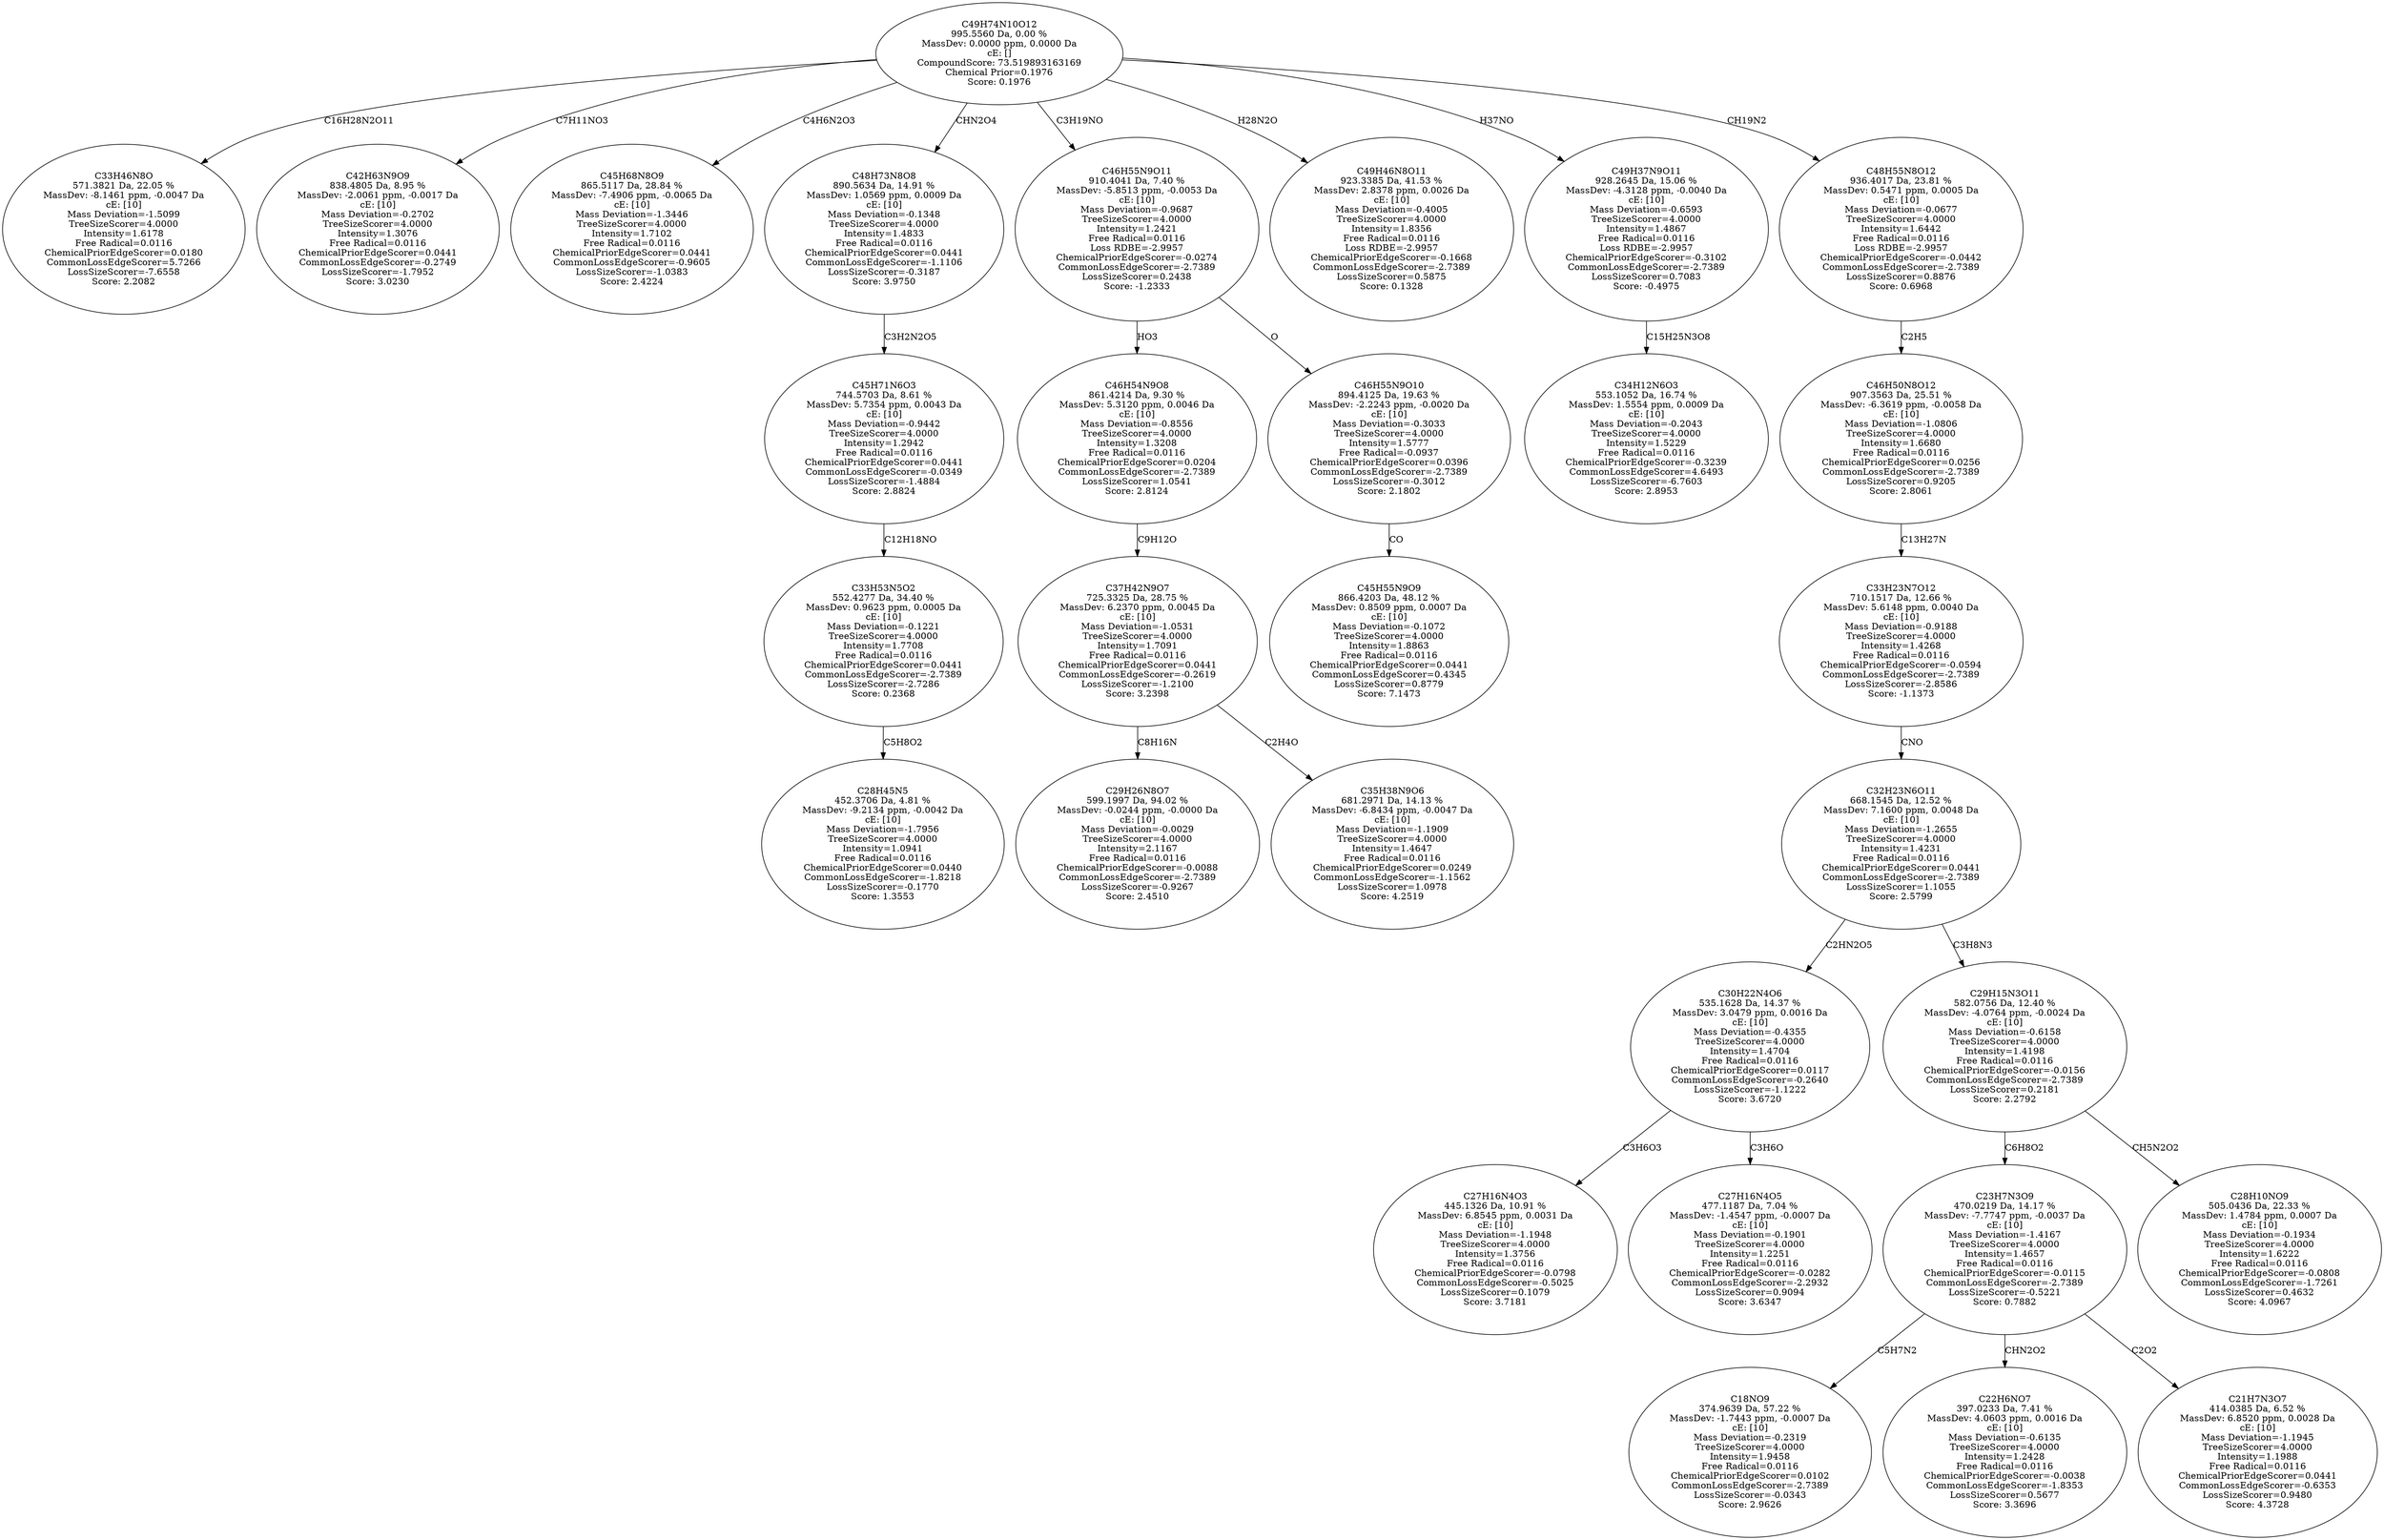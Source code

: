 strict digraph {
v1 [label="C33H46N8O\n571.3821 Da, 22.05 %\nMassDev: -8.1461 ppm, -0.0047 Da\ncE: [10]\nMass Deviation=-1.5099\nTreeSizeScorer=4.0000\nIntensity=1.6178\nFree Radical=0.0116\nChemicalPriorEdgeScorer=0.0180\nCommonLossEdgeScorer=5.7266\nLossSizeScorer=-7.6558\nScore: 2.2082"];
v2 [label="C42H63N9O9\n838.4805 Da, 8.95 %\nMassDev: -2.0061 ppm, -0.0017 Da\ncE: [10]\nMass Deviation=-0.2702\nTreeSizeScorer=4.0000\nIntensity=1.3076\nFree Radical=0.0116\nChemicalPriorEdgeScorer=0.0441\nCommonLossEdgeScorer=-0.2749\nLossSizeScorer=-1.7952\nScore: 3.0230"];
v3 [label="C45H68N8O9\n865.5117 Da, 28.84 %\nMassDev: -7.4906 ppm, -0.0065 Da\ncE: [10]\nMass Deviation=-1.3446\nTreeSizeScorer=4.0000\nIntensity=1.7102\nFree Radical=0.0116\nChemicalPriorEdgeScorer=0.0441\nCommonLossEdgeScorer=-0.9605\nLossSizeScorer=-1.0383\nScore: 2.4224"];
v4 [label="C28H45N5\n452.3706 Da, 4.81 %\nMassDev: -9.2134 ppm, -0.0042 Da\ncE: [10]\nMass Deviation=-1.7956\nTreeSizeScorer=4.0000\nIntensity=1.0941\nFree Radical=0.0116\nChemicalPriorEdgeScorer=0.0440\nCommonLossEdgeScorer=-1.8218\nLossSizeScorer=-0.1770\nScore: 1.3553"];
v5 [label="C33H53N5O2\n552.4277 Da, 34.40 %\nMassDev: 0.9623 ppm, 0.0005 Da\ncE: [10]\nMass Deviation=-0.1221\nTreeSizeScorer=4.0000\nIntensity=1.7708\nFree Radical=0.0116\nChemicalPriorEdgeScorer=0.0441\nCommonLossEdgeScorer=-2.7389\nLossSizeScorer=-2.7286\nScore: 0.2368"];
v6 [label="C45H71N6O3\n744.5703 Da, 8.61 %\nMassDev: 5.7354 ppm, 0.0043 Da\ncE: [10]\nMass Deviation=-0.9442\nTreeSizeScorer=4.0000\nIntensity=1.2942\nFree Radical=0.0116\nChemicalPriorEdgeScorer=0.0441\nCommonLossEdgeScorer=-0.0349\nLossSizeScorer=-1.4884\nScore: 2.8824"];
v7 [label="C48H73N8O8\n890.5634 Da, 14.91 %\nMassDev: 1.0569 ppm, 0.0009 Da\ncE: [10]\nMass Deviation=-0.1348\nTreeSizeScorer=4.0000\nIntensity=1.4833\nFree Radical=0.0116\nChemicalPriorEdgeScorer=0.0441\nCommonLossEdgeScorer=-1.1106\nLossSizeScorer=-0.3187\nScore: 3.9750"];
v8 [label="C29H26N8O7\n599.1997 Da, 94.02 %\nMassDev: -0.0244 ppm, -0.0000 Da\ncE: [10]\nMass Deviation=-0.0029\nTreeSizeScorer=4.0000\nIntensity=2.1167\nFree Radical=0.0116\nChemicalPriorEdgeScorer=-0.0088\nCommonLossEdgeScorer=-2.7389\nLossSizeScorer=-0.9267\nScore: 2.4510"];
v9 [label="C35H38N9O6\n681.2971 Da, 14.13 %\nMassDev: -6.8434 ppm, -0.0047 Da\ncE: [10]\nMass Deviation=-1.1909\nTreeSizeScorer=4.0000\nIntensity=1.4647\nFree Radical=0.0116\nChemicalPriorEdgeScorer=0.0249\nCommonLossEdgeScorer=-1.1562\nLossSizeScorer=1.0978\nScore: 4.2519"];
v10 [label="C37H42N9O7\n725.3325 Da, 28.75 %\nMassDev: 6.2370 ppm, 0.0045 Da\ncE: [10]\nMass Deviation=-1.0531\nTreeSizeScorer=4.0000\nIntensity=1.7091\nFree Radical=0.0116\nChemicalPriorEdgeScorer=0.0441\nCommonLossEdgeScorer=-0.2619\nLossSizeScorer=-1.2100\nScore: 3.2398"];
v11 [label="C46H54N9O8\n861.4214 Da, 9.30 %\nMassDev: 5.3120 ppm, 0.0046 Da\ncE: [10]\nMass Deviation=-0.8556\nTreeSizeScorer=4.0000\nIntensity=1.3208\nFree Radical=0.0116\nChemicalPriorEdgeScorer=0.0204\nCommonLossEdgeScorer=-2.7389\nLossSizeScorer=1.0541\nScore: 2.8124"];
v12 [label="C45H55N9O9\n866.4203 Da, 48.12 %\nMassDev: 0.8509 ppm, 0.0007 Da\ncE: [10]\nMass Deviation=-0.1072\nTreeSizeScorer=4.0000\nIntensity=1.8863\nFree Radical=0.0116\nChemicalPriorEdgeScorer=0.0441\nCommonLossEdgeScorer=0.4345\nLossSizeScorer=0.8779\nScore: 7.1473"];
v13 [label="C46H55N9O10\n894.4125 Da, 19.63 %\nMassDev: -2.2243 ppm, -0.0020 Da\ncE: [10]\nMass Deviation=-0.3033\nTreeSizeScorer=4.0000\nIntensity=1.5777\nFree Radical=-0.0937\nChemicalPriorEdgeScorer=0.0396\nCommonLossEdgeScorer=-2.7389\nLossSizeScorer=-0.3012\nScore: 2.1802"];
v14 [label="C46H55N9O11\n910.4041 Da, 7.40 %\nMassDev: -5.8513 ppm, -0.0053 Da\ncE: [10]\nMass Deviation=-0.9687\nTreeSizeScorer=4.0000\nIntensity=1.2421\nFree Radical=0.0116\nLoss RDBE=-2.9957\nChemicalPriorEdgeScorer=-0.0274\nCommonLossEdgeScorer=-2.7389\nLossSizeScorer=0.2438\nScore: -1.2333"];
v15 [label="C49H46N8O11\n923.3385 Da, 41.53 %\nMassDev: 2.8378 ppm, 0.0026 Da\ncE: [10]\nMass Deviation=-0.4005\nTreeSizeScorer=4.0000\nIntensity=1.8356\nFree Radical=0.0116\nLoss RDBE=-2.9957\nChemicalPriorEdgeScorer=-0.1668\nCommonLossEdgeScorer=-2.7389\nLossSizeScorer=0.5875\nScore: 0.1328"];
v16 [label="C34H12N6O3\n553.1052 Da, 16.74 %\nMassDev: 1.5554 ppm, 0.0009 Da\ncE: [10]\nMass Deviation=-0.2043\nTreeSizeScorer=4.0000\nIntensity=1.5229\nFree Radical=0.0116\nChemicalPriorEdgeScorer=-0.3239\nCommonLossEdgeScorer=4.6493\nLossSizeScorer=-6.7603\nScore: 2.8953"];
v17 [label="C49H37N9O11\n928.2645 Da, 15.06 %\nMassDev: -4.3128 ppm, -0.0040 Da\ncE: [10]\nMass Deviation=-0.6593\nTreeSizeScorer=4.0000\nIntensity=1.4867\nFree Radical=0.0116\nLoss RDBE=-2.9957\nChemicalPriorEdgeScorer=-0.3102\nCommonLossEdgeScorer=-2.7389\nLossSizeScorer=0.7083\nScore: -0.4975"];
v18 [label="C27H16N4O3\n445.1326 Da, 10.91 %\nMassDev: 6.8545 ppm, 0.0031 Da\ncE: [10]\nMass Deviation=-1.1948\nTreeSizeScorer=4.0000\nIntensity=1.3756\nFree Radical=0.0116\nChemicalPriorEdgeScorer=-0.0798\nCommonLossEdgeScorer=-0.5025\nLossSizeScorer=0.1079\nScore: 3.7181"];
v19 [label="C27H16N4O5\n477.1187 Da, 7.04 %\nMassDev: -1.4547 ppm, -0.0007 Da\ncE: [10]\nMass Deviation=-0.1901\nTreeSizeScorer=4.0000\nIntensity=1.2251\nFree Radical=0.0116\nChemicalPriorEdgeScorer=-0.0282\nCommonLossEdgeScorer=-2.2932\nLossSizeScorer=0.9094\nScore: 3.6347"];
v20 [label="C30H22N4O6\n535.1628 Da, 14.37 %\nMassDev: 3.0479 ppm, 0.0016 Da\ncE: [10]\nMass Deviation=-0.4355\nTreeSizeScorer=4.0000\nIntensity=1.4704\nFree Radical=0.0116\nChemicalPriorEdgeScorer=0.0117\nCommonLossEdgeScorer=-0.2640\nLossSizeScorer=-1.1222\nScore: 3.6720"];
v21 [label="C18NO9\n374.9639 Da, 57.22 %\nMassDev: -1.7443 ppm, -0.0007 Da\ncE: [10]\nMass Deviation=-0.2319\nTreeSizeScorer=4.0000\nIntensity=1.9458\nFree Radical=0.0116\nChemicalPriorEdgeScorer=0.0102\nCommonLossEdgeScorer=-2.7389\nLossSizeScorer=-0.0343\nScore: 2.9626"];
v22 [label="C22H6NO7\n397.0233 Da, 7.41 %\nMassDev: 4.0603 ppm, 0.0016 Da\ncE: [10]\nMass Deviation=-0.6135\nTreeSizeScorer=4.0000\nIntensity=1.2428\nFree Radical=0.0116\nChemicalPriorEdgeScorer=-0.0038\nCommonLossEdgeScorer=-1.8353\nLossSizeScorer=0.5677\nScore: 3.3696"];
v23 [label="C21H7N3O7\n414.0385 Da, 6.52 %\nMassDev: 6.8520 ppm, 0.0028 Da\ncE: [10]\nMass Deviation=-1.1945\nTreeSizeScorer=4.0000\nIntensity=1.1988\nFree Radical=0.0116\nChemicalPriorEdgeScorer=0.0441\nCommonLossEdgeScorer=-0.6353\nLossSizeScorer=0.9480\nScore: 4.3728"];
v24 [label="C23H7N3O9\n470.0219 Da, 14.17 %\nMassDev: -7.7747 ppm, -0.0037 Da\ncE: [10]\nMass Deviation=-1.4167\nTreeSizeScorer=4.0000\nIntensity=1.4657\nFree Radical=0.0116\nChemicalPriorEdgeScorer=-0.0115\nCommonLossEdgeScorer=-2.7389\nLossSizeScorer=-0.5221\nScore: 0.7882"];
v25 [label="C28H10NO9\n505.0436 Da, 22.33 %\nMassDev: 1.4784 ppm, 0.0007 Da\ncE: [10]\nMass Deviation=-0.1934\nTreeSizeScorer=4.0000\nIntensity=1.6222\nFree Radical=0.0116\nChemicalPriorEdgeScorer=-0.0808\nCommonLossEdgeScorer=-1.7261\nLossSizeScorer=0.4632\nScore: 4.0967"];
v26 [label="C29H15N3O11\n582.0756 Da, 12.40 %\nMassDev: -4.0764 ppm, -0.0024 Da\ncE: [10]\nMass Deviation=-0.6158\nTreeSizeScorer=4.0000\nIntensity=1.4198\nFree Radical=0.0116\nChemicalPriorEdgeScorer=-0.0156\nCommonLossEdgeScorer=-2.7389\nLossSizeScorer=0.2181\nScore: 2.2792"];
v27 [label="C32H23N6O11\n668.1545 Da, 12.52 %\nMassDev: 7.1600 ppm, 0.0048 Da\ncE: [10]\nMass Deviation=-1.2655\nTreeSizeScorer=4.0000\nIntensity=1.4231\nFree Radical=0.0116\nChemicalPriorEdgeScorer=0.0441\nCommonLossEdgeScorer=-2.7389\nLossSizeScorer=1.1055\nScore: 2.5799"];
v28 [label="C33H23N7O12\n710.1517 Da, 12.66 %\nMassDev: 5.6148 ppm, 0.0040 Da\ncE: [10]\nMass Deviation=-0.9188\nTreeSizeScorer=4.0000\nIntensity=1.4268\nFree Radical=0.0116\nChemicalPriorEdgeScorer=-0.0594\nCommonLossEdgeScorer=-2.7389\nLossSizeScorer=-2.8586\nScore: -1.1373"];
v29 [label="C46H50N8O12\n907.3563 Da, 25.51 %\nMassDev: -6.3619 ppm, -0.0058 Da\ncE: [10]\nMass Deviation=-1.0806\nTreeSizeScorer=4.0000\nIntensity=1.6680\nFree Radical=0.0116\nChemicalPriorEdgeScorer=0.0256\nCommonLossEdgeScorer=-2.7389\nLossSizeScorer=0.9205\nScore: 2.8061"];
v30 [label="C48H55N8O12\n936.4017 Da, 23.81 %\nMassDev: 0.5471 ppm, 0.0005 Da\ncE: [10]\nMass Deviation=-0.0677\nTreeSizeScorer=4.0000\nIntensity=1.6442\nFree Radical=0.0116\nLoss RDBE=-2.9957\nChemicalPriorEdgeScorer=-0.0442\nCommonLossEdgeScorer=-2.7389\nLossSizeScorer=0.8876\nScore: 0.6968"];
v31 [label="C49H74N10O12\n995.5560 Da, 0.00 %\nMassDev: 0.0000 ppm, 0.0000 Da\ncE: []\nCompoundScore: 73.519893163169\nChemical Prior=0.1976\nScore: 0.1976"];
v31 -> v1 [label="C16H28N2O11"];
v31 -> v2 [label="C7H11NO3"];
v31 -> v3 [label="C4H6N2O3"];
v5 -> v4 [label="C5H8O2"];
v6 -> v5 [label="C12H18NO"];
v7 -> v6 [label="C3H2N2O5"];
v31 -> v7 [label="CHN2O4"];
v10 -> v8 [label="C8H16N"];
v10 -> v9 [label="C2H4O"];
v11 -> v10 [label="C9H12O"];
v14 -> v11 [label="HO3"];
v13 -> v12 [label="CO"];
v14 -> v13 [label="O"];
v31 -> v14 [label="C3H19NO"];
v31 -> v15 [label="H28N2O"];
v17 -> v16 [label="C15H25N3O8"];
v31 -> v17 [label="H37NO"];
v20 -> v18 [label="C3H6O3"];
v20 -> v19 [label="C3H6O"];
v27 -> v20 [label="C2HN2O5"];
v24 -> v21 [label="C5H7N2"];
v24 -> v22 [label="CHN2O2"];
v24 -> v23 [label="C2O2"];
v26 -> v24 [label="C6H8O2"];
v26 -> v25 [label="CH5N2O2"];
v27 -> v26 [label="C3H8N3"];
v28 -> v27 [label="CNO"];
v29 -> v28 [label="C13H27N"];
v30 -> v29 [label="C2H5"];
v31 -> v30 [label="CH19N2"];
}